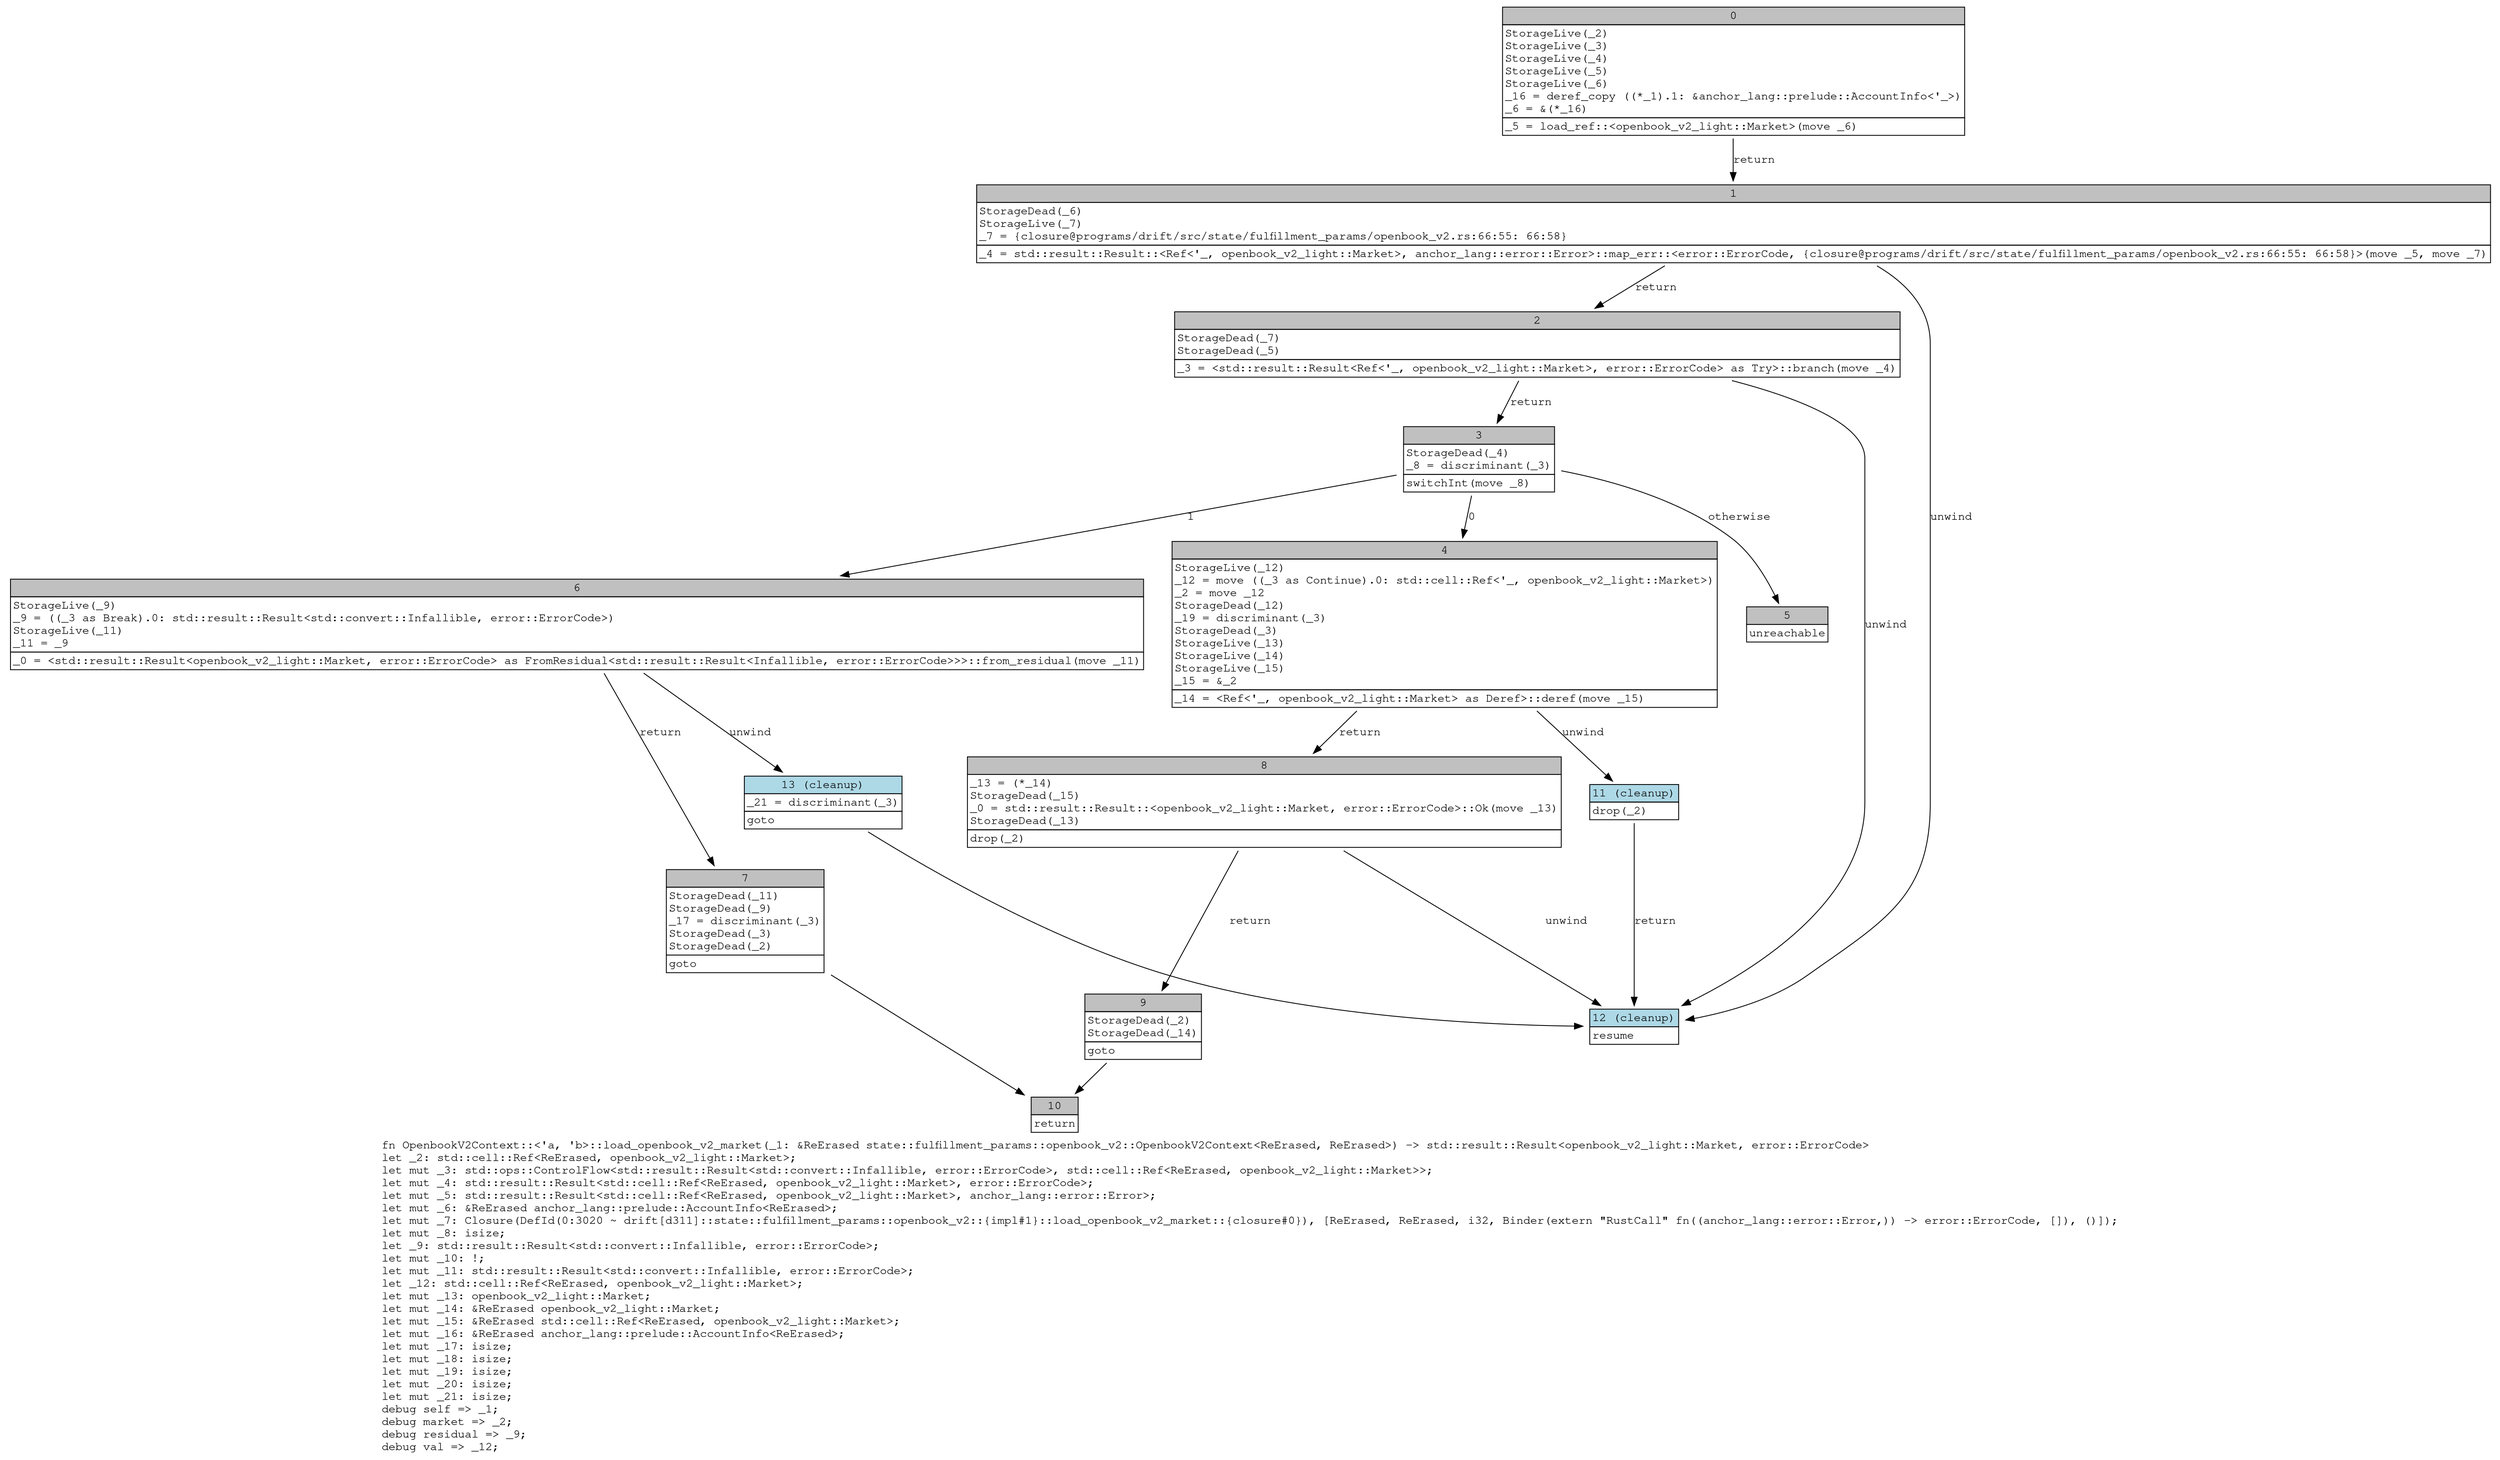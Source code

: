 digraph Mir_0_3019 {
    graph [fontname="Courier, monospace"];
    node [fontname="Courier, monospace"];
    edge [fontname="Courier, monospace"];
    label=<fn OpenbookV2Context::&lt;'a, 'b&gt;::load_openbook_v2_market(_1: &amp;ReErased state::fulfillment_params::openbook_v2::OpenbookV2Context&lt;ReErased, ReErased&gt;) -&gt; std::result::Result&lt;openbook_v2_light::Market, error::ErrorCode&gt;<br align="left"/>let _2: std::cell::Ref&lt;ReErased, openbook_v2_light::Market&gt;;<br align="left"/>let mut _3: std::ops::ControlFlow&lt;std::result::Result&lt;std::convert::Infallible, error::ErrorCode&gt;, std::cell::Ref&lt;ReErased, openbook_v2_light::Market&gt;&gt;;<br align="left"/>let mut _4: std::result::Result&lt;std::cell::Ref&lt;ReErased, openbook_v2_light::Market&gt;, error::ErrorCode&gt;;<br align="left"/>let mut _5: std::result::Result&lt;std::cell::Ref&lt;ReErased, openbook_v2_light::Market&gt;, anchor_lang::error::Error&gt;;<br align="left"/>let mut _6: &amp;ReErased anchor_lang::prelude::AccountInfo&lt;ReErased&gt;;<br align="left"/>let mut _7: Closure(DefId(0:3020 ~ drift[d311]::state::fulfillment_params::openbook_v2::{impl#1}::load_openbook_v2_market::{closure#0}), [ReErased, ReErased, i32, Binder(extern &quot;RustCall&quot; fn((anchor_lang::error::Error,)) -&gt; error::ErrorCode, []), ()]);<br align="left"/>let mut _8: isize;<br align="left"/>let _9: std::result::Result&lt;std::convert::Infallible, error::ErrorCode&gt;;<br align="left"/>let mut _10: !;<br align="left"/>let mut _11: std::result::Result&lt;std::convert::Infallible, error::ErrorCode&gt;;<br align="left"/>let _12: std::cell::Ref&lt;ReErased, openbook_v2_light::Market&gt;;<br align="left"/>let mut _13: openbook_v2_light::Market;<br align="left"/>let mut _14: &amp;ReErased openbook_v2_light::Market;<br align="left"/>let mut _15: &amp;ReErased std::cell::Ref&lt;ReErased, openbook_v2_light::Market&gt;;<br align="left"/>let mut _16: &amp;ReErased anchor_lang::prelude::AccountInfo&lt;ReErased&gt;;<br align="left"/>let mut _17: isize;<br align="left"/>let mut _18: isize;<br align="left"/>let mut _19: isize;<br align="left"/>let mut _20: isize;<br align="left"/>let mut _21: isize;<br align="left"/>debug self =&gt; _1;<br align="left"/>debug market =&gt; _2;<br align="left"/>debug residual =&gt; _9;<br align="left"/>debug val =&gt; _12;<br align="left"/>>;
    bb0__0_3019 [shape="none", label=<<table border="0" cellborder="1" cellspacing="0"><tr><td bgcolor="gray" align="center" colspan="1">0</td></tr><tr><td align="left" balign="left">StorageLive(_2)<br/>StorageLive(_3)<br/>StorageLive(_4)<br/>StorageLive(_5)<br/>StorageLive(_6)<br/>_16 = deref_copy ((*_1).1: &amp;anchor_lang::prelude::AccountInfo&lt;'_&gt;)<br/>_6 = &amp;(*_16)<br/></td></tr><tr><td align="left">_5 = load_ref::&lt;openbook_v2_light::Market&gt;(move _6)</td></tr></table>>];
    bb1__0_3019 [shape="none", label=<<table border="0" cellborder="1" cellspacing="0"><tr><td bgcolor="gray" align="center" colspan="1">1</td></tr><tr><td align="left" balign="left">StorageDead(_6)<br/>StorageLive(_7)<br/>_7 = {closure@programs/drift/src/state/fulfillment_params/openbook_v2.rs:66:55: 66:58}<br/></td></tr><tr><td align="left">_4 = std::result::Result::&lt;Ref&lt;'_, openbook_v2_light::Market&gt;, anchor_lang::error::Error&gt;::map_err::&lt;error::ErrorCode, {closure@programs/drift/src/state/fulfillment_params/openbook_v2.rs:66:55: 66:58}&gt;(move _5, move _7)</td></tr></table>>];
    bb2__0_3019 [shape="none", label=<<table border="0" cellborder="1" cellspacing="0"><tr><td bgcolor="gray" align="center" colspan="1">2</td></tr><tr><td align="left" balign="left">StorageDead(_7)<br/>StorageDead(_5)<br/></td></tr><tr><td align="left">_3 = &lt;std::result::Result&lt;Ref&lt;'_, openbook_v2_light::Market&gt;, error::ErrorCode&gt; as Try&gt;::branch(move _4)</td></tr></table>>];
    bb3__0_3019 [shape="none", label=<<table border="0" cellborder="1" cellspacing="0"><tr><td bgcolor="gray" align="center" colspan="1">3</td></tr><tr><td align="left" balign="left">StorageDead(_4)<br/>_8 = discriminant(_3)<br/></td></tr><tr><td align="left">switchInt(move _8)</td></tr></table>>];
    bb4__0_3019 [shape="none", label=<<table border="0" cellborder="1" cellspacing="0"><tr><td bgcolor="gray" align="center" colspan="1">4</td></tr><tr><td align="left" balign="left">StorageLive(_12)<br/>_12 = move ((_3 as Continue).0: std::cell::Ref&lt;'_, openbook_v2_light::Market&gt;)<br/>_2 = move _12<br/>StorageDead(_12)<br/>_19 = discriminant(_3)<br/>StorageDead(_3)<br/>StorageLive(_13)<br/>StorageLive(_14)<br/>StorageLive(_15)<br/>_15 = &amp;_2<br/></td></tr><tr><td align="left">_14 = &lt;Ref&lt;'_, openbook_v2_light::Market&gt; as Deref&gt;::deref(move _15)</td></tr></table>>];
    bb5__0_3019 [shape="none", label=<<table border="0" cellborder="1" cellspacing="0"><tr><td bgcolor="gray" align="center" colspan="1">5</td></tr><tr><td align="left">unreachable</td></tr></table>>];
    bb6__0_3019 [shape="none", label=<<table border="0" cellborder="1" cellspacing="0"><tr><td bgcolor="gray" align="center" colspan="1">6</td></tr><tr><td align="left" balign="left">StorageLive(_9)<br/>_9 = ((_3 as Break).0: std::result::Result&lt;std::convert::Infallible, error::ErrorCode&gt;)<br/>StorageLive(_11)<br/>_11 = _9<br/></td></tr><tr><td align="left">_0 = &lt;std::result::Result&lt;openbook_v2_light::Market, error::ErrorCode&gt; as FromResidual&lt;std::result::Result&lt;Infallible, error::ErrorCode&gt;&gt;&gt;::from_residual(move _11)</td></tr></table>>];
    bb7__0_3019 [shape="none", label=<<table border="0" cellborder="1" cellspacing="0"><tr><td bgcolor="gray" align="center" colspan="1">7</td></tr><tr><td align="left" balign="left">StorageDead(_11)<br/>StorageDead(_9)<br/>_17 = discriminant(_3)<br/>StorageDead(_3)<br/>StorageDead(_2)<br/></td></tr><tr><td align="left">goto</td></tr></table>>];
    bb8__0_3019 [shape="none", label=<<table border="0" cellborder="1" cellspacing="0"><tr><td bgcolor="gray" align="center" colspan="1">8</td></tr><tr><td align="left" balign="left">_13 = (*_14)<br/>StorageDead(_15)<br/>_0 = std::result::Result::&lt;openbook_v2_light::Market, error::ErrorCode&gt;::Ok(move _13)<br/>StorageDead(_13)<br/></td></tr><tr><td align="left">drop(_2)</td></tr></table>>];
    bb9__0_3019 [shape="none", label=<<table border="0" cellborder="1" cellspacing="0"><tr><td bgcolor="gray" align="center" colspan="1">9</td></tr><tr><td align="left" balign="left">StorageDead(_2)<br/>StorageDead(_14)<br/></td></tr><tr><td align="left">goto</td></tr></table>>];
    bb10__0_3019 [shape="none", label=<<table border="0" cellborder="1" cellspacing="0"><tr><td bgcolor="gray" align="center" colspan="1">10</td></tr><tr><td align="left">return</td></tr></table>>];
    bb11__0_3019 [shape="none", label=<<table border="0" cellborder="1" cellspacing="0"><tr><td bgcolor="lightblue" align="center" colspan="1">11 (cleanup)</td></tr><tr><td align="left">drop(_2)</td></tr></table>>];
    bb12__0_3019 [shape="none", label=<<table border="0" cellborder="1" cellspacing="0"><tr><td bgcolor="lightblue" align="center" colspan="1">12 (cleanup)</td></tr><tr><td align="left">resume</td></tr></table>>];
    bb13__0_3019 [shape="none", label=<<table border="0" cellborder="1" cellspacing="0"><tr><td bgcolor="lightblue" align="center" colspan="1">13 (cleanup)</td></tr><tr><td align="left" balign="left">_21 = discriminant(_3)<br/></td></tr><tr><td align="left">goto</td></tr></table>>];
    bb0__0_3019 -> bb1__0_3019 [label="return"];
    bb1__0_3019 -> bb2__0_3019 [label="return"];
    bb1__0_3019 -> bb12__0_3019 [label="unwind"];
    bb2__0_3019 -> bb3__0_3019 [label="return"];
    bb2__0_3019 -> bb12__0_3019 [label="unwind"];
    bb3__0_3019 -> bb4__0_3019 [label="0"];
    bb3__0_3019 -> bb6__0_3019 [label="1"];
    bb3__0_3019 -> bb5__0_3019 [label="otherwise"];
    bb4__0_3019 -> bb8__0_3019 [label="return"];
    bb4__0_3019 -> bb11__0_3019 [label="unwind"];
    bb6__0_3019 -> bb7__0_3019 [label="return"];
    bb6__0_3019 -> bb13__0_3019 [label="unwind"];
    bb7__0_3019 -> bb10__0_3019 [label=""];
    bb8__0_3019 -> bb9__0_3019 [label="return"];
    bb8__0_3019 -> bb12__0_3019 [label="unwind"];
    bb9__0_3019 -> bb10__0_3019 [label=""];
    bb11__0_3019 -> bb12__0_3019 [label="return"];
    bb13__0_3019 -> bb12__0_3019 [label=""];
}
